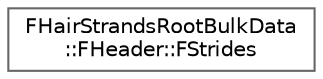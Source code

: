 digraph "Graphical Class Hierarchy"
{
 // INTERACTIVE_SVG=YES
 // LATEX_PDF_SIZE
  bgcolor="transparent";
  edge [fontname=Helvetica,fontsize=10,labelfontname=Helvetica,labelfontsize=10];
  node [fontname=Helvetica,fontsize=10,shape=box,height=0.2,width=0.4];
  rankdir="LR";
  Node0 [id="Node000000",label="FHairStrandsRootBulkData\l::FHeader::FStrides",height=0.2,width=0.4,color="grey40", fillcolor="white", style="filled",URL="$de/d9f/structFHairStrandsRootBulkData_1_1FHeader_1_1FStrides.html",tooltip=" "];
}
